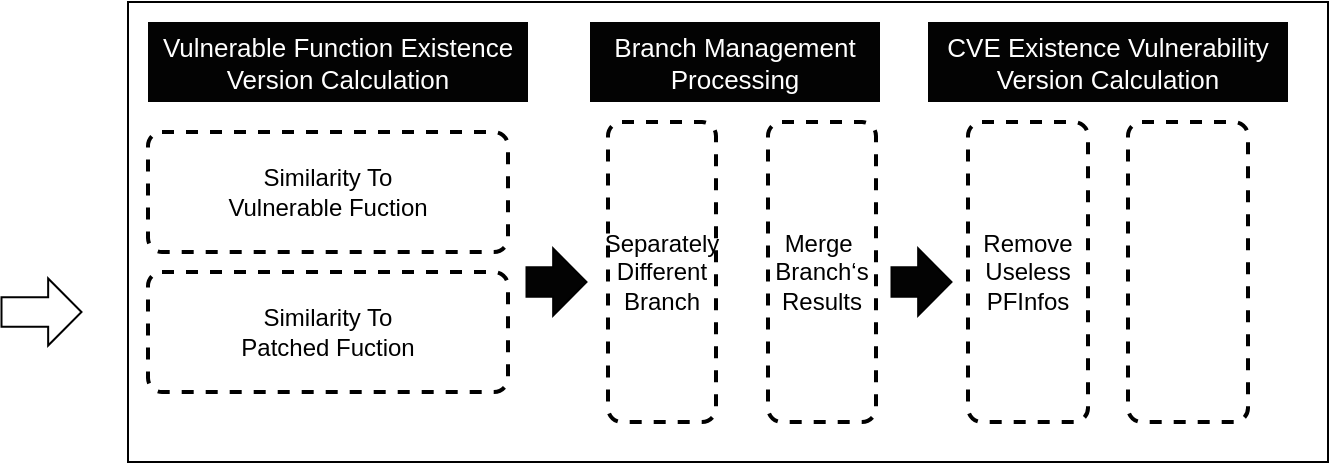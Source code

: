 <mxfile version="17.2.4" type="github">
  <diagram id="C5RBs43oDa-KdzZeNtuy" name="Page-1">
    <mxGraphModel dx="782" dy="482" grid="1" gridSize="10" guides="1" tooltips="1" connect="1" arrows="1" fold="1" page="1" pageScale="1" pageWidth="827" pageHeight="1169" math="0" shadow="0">
      <root>
        <mxCell id="WIyWlLk6GJQsqaUBKTNV-0" />
        <mxCell id="WIyWlLk6GJQsqaUBKTNV-1" parent="WIyWlLk6GJQsqaUBKTNV-0" />
        <mxCell id="Re24QMPTCdzhNl0H0kzx-20" value="" style="verticalLabelPosition=bottom;verticalAlign=top;html=1;shape=mxgraph.basic.rect;fillColor2=none;strokeWidth=1;size=20;indent=5;rounded=0;glass=0;" vertex="1" parent="WIyWlLk6GJQsqaUBKTNV-1">
          <mxGeometry x="110" y="20" width="600" height="230" as="geometry" />
        </mxCell>
        <mxCell id="Re24QMPTCdzhNl0H0kzx-9" value="" style="html=1;shadow=0;dashed=0;align=center;verticalAlign=middle;shape=mxgraph.arrows2.arrow;dy=0.56;dx=16.67;direction=south;notch=0;rounded=0;glass=0;rotation=-90;" vertex="1" parent="WIyWlLk6GJQsqaUBKTNV-1">
          <mxGeometry x="50" y="155" width="33.5" height="40" as="geometry" />
        </mxCell>
        <mxCell id="Re24QMPTCdzhNl0H0kzx-14" value="Vulnerable Function Existence &#xa;Version Calculation" style="text;strokeColor=none;fillColor=#030303;align=center;verticalAlign=middle;spacingLeft=4;spacingRight=4;overflow=hidden;points=[[0,0.5],[1,0.5]];portConstraint=eastwest;rotatable=0;rounded=0;shadow=0;glass=0;dashed=1;sketch=0;labelBackgroundColor=#030303;fontColor=#FFFFFF;fontSize=13;" vertex="1" parent="WIyWlLk6GJQsqaUBKTNV-1">
          <mxGeometry x="120" y="30" width="190" height="40" as="geometry" />
        </mxCell>
        <mxCell id="Re24QMPTCdzhNl0H0kzx-15" value="Similarity To&lt;br&gt;Vulnerable Fuction" style="rounded=1;whiteSpace=wrap;html=1;absoluteArcSize=1;arcSize=14;strokeWidth=2;shadow=0;glass=0;sketch=0;dashed=1;" vertex="1" parent="WIyWlLk6GJQsqaUBKTNV-1">
          <mxGeometry x="120" y="85" width="180" height="60" as="geometry" />
        </mxCell>
        <mxCell id="Re24QMPTCdzhNl0H0kzx-18" value="Merge&amp;nbsp;&lt;br&gt;Branch‘s&lt;br&gt;Results" style="rounded=1;whiteSpace=wrap;html=1;absoluteArcSize=1;arcSize=14;strokeWidth=2;shadow=0;glass=0;sketch=0;dashed=1;" vertex="1" parent="WIyWlLk6GJQsqaUBKTNV-1">
          <mxGeometry x="430" y="80" width="54" height="150" as="geometry" />
        </mxCell>
        <mxCell id="Re24QMPTCdzhNl0H0kzx-19" value="" style="html=1;shadow=0;dashed=0;align=center;verticalAlign=middle;shape=mxgraph.arrows2.arrow;dy=0.56;dx=16.67;direction=south;notch=0;rounded=0;glass=0;rotation=-90;labelBackgroundColor=#080808;labelBorderColor=default;fillColor=#030303;" vertex="1" parent="WIyWlLk6GJQsqaUBKTNV-1">
          <mxGeometry x="490" y="145" width="33.5" height="30" as="geometry" />
        </mxCell>
        <mxCell id="Re24QMPTCdzhNl0H0kzx-21" value="Branch Management &#xa;Processing" style="text;strokeColor=none;fillColor=#030303;align=center;verticalAlign=middle;spacingLeft=4;spacingRight=4;overflow=hidden;points=[[0,0.5],[1,0.5]];portConstraint=eastwest;rotatable=0;rounded=0;shadow=0;glass=0;dashed=1;sketch=0;labelBackgroundColor=#030303;fontColor=#FFFFFF;fontSize=13;" vertex="1" parent="WIyWlLk6GJQsqaUBKTNV-1">
          <mxGeometry x="341" y="30" width="145" height="40" as="geometry" />
        </mxCell>
        <mxCell id="Re24QMPTCdzhNl0H0kzx-22" value="CVE Existence Vulnerability &#xa;Version Calculation" style="text;strokeColor=none;fillColor=#030303;align=center;verticalAlign=middle;spacingLeft=4;spacingRight=4;overflow=hidden;points=[[0,0.5],[1,0.5]];portConstraint=eastwest;rotatable=0;rounded=0;shadow=0;glass=0;dashed=1;sketch=0;labelBackgroundColor=#030303;fontColor=#FFFFFF;fontSize=13;" vertex="1" parent="WIyWlLk6GJQsqaUBKTNV-1">
          <mxGeometry x="510" y="30" width="180" height="40" as="geometry" />
        </mxCell>
        <mxCell id="Re24QMPTCdzhNl0H0kzx-24" value="" style="html=1;shadow=0;dashed=0;align=center;verticalAlign=middle;shape=mxgraph.arrows2.arrow;dy=0.56;dx=16.67;direction=south;notch=0;rounded=0;glass=0;rotation=-90;labelBackgroundColor=#080808;labelBorderColor=default;fillColor=#030303;" vertex="1" parent="WIyWlLk6GJQsqaUBKTNV-1">
          <mxGeometry x="307.5" y="145" width="33.5" height="30" as="geometry" />
        </mxCell>
        <mxCell id="Re24QMPTCdzhNl0H0kzx-27" value="Remove&lt;br&gt;Useless&lt;br&gt;PFInfos" style="rounded=1;whiteSpace=wrap;html=1;absoluteArcSize=1;arcSize=14;strokeWidth=2;shadow=0;glass=0;sketch=0;dashed=1;" vertex="1" parent="WIyWlLk6GJQsqaUBKTNV-1">
          <mxGeometry x="530" y="80" width="60" height="150" as="geometry" />
        </mxCell>
        <mxCell id="Re24QMPTCdzhNl0H0kzx-29" value="Similarity To&lt;br&gt;Patched Fuction" style="rounded=1;whiteSpace=wrap;html=1;absoluteArcSize=1;arcSize=14;strokeWidth=2;shadow=0;glass=0;sketch=0;dashed=1;" vertex="1" parent="WIyWlLk6GJQsqaUBKTNV-1">
          <mxGeometry x="120" y="155" width="180" height="60" as="geometry" />
        </mxCell>
        <mxCell id="Re24QMPTCdzhNl0H0kzx-31" value="" style="rounded=1;whiteSpace=wrap;html=1;absoluteArcSize=1;arcSize=14;strokeWidth=2;shadow=0;glass=0;sketch=0;dashed=1;" vertex="1" parent="WIyWlLk6GJQsqaUBKTNV-1">
          <mxGeometry x="610" y="80" width="60" height="150" as="geometry" />
        </mxCell>
        <mxCell id="Re24QMPTCdzhNl0H0kzx-32" value="Separately Different&lt;br&gt;Branch" style="rounded=1;whiteSpace=wrap;html=1;absoluteArcSize=1;arcSize=14;strokeWidth=2;shadow=0;glass=0;sketch=0;dashed=1;verticalAlign=middle;" vertex="1" parent="WIyWlLk6GJQsqaUBKTNV-1">
          <mxGeometry x="350" y="80" width="54" height="150" as="geometry" />
        </mxCell>
      </root>
    </mxGraphModel>
  </diagram>
</mxfile>
